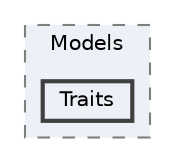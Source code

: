 digraph "app/Models/Traits"
{
 // LATEX_PDF_SIZE
  bgcolor="transparent";
  edge [fontname=Helvetica,fontsize=10,labelfontname=Helvetica,labelfontsize=10];
  node [fontname=Helvetica,fontsize=10,shape=box,height=0.2,width=0.4];
  compound=true
  subgraph clusterdir_fc6199fba97859a095e1d9a5aa5fae23 {
    graph [ bgcolor="#edf0f7", pencolor="grey50", label="Models", fontname=Helvetica,fontsize=10 style="filled,dashed", URL="dir_fc6199fba97859a095e1d9a5aa5fae23.html",tooltip=""]
  dir_13f12241fb409854d7244691d9d66644 [label="Traits", fillcolor="#edf0f7", color="grey25", style="filled,bold", URL="dir_13f12241fb409854d7244691d9d66644.html",tooltip=""];
  }
}
